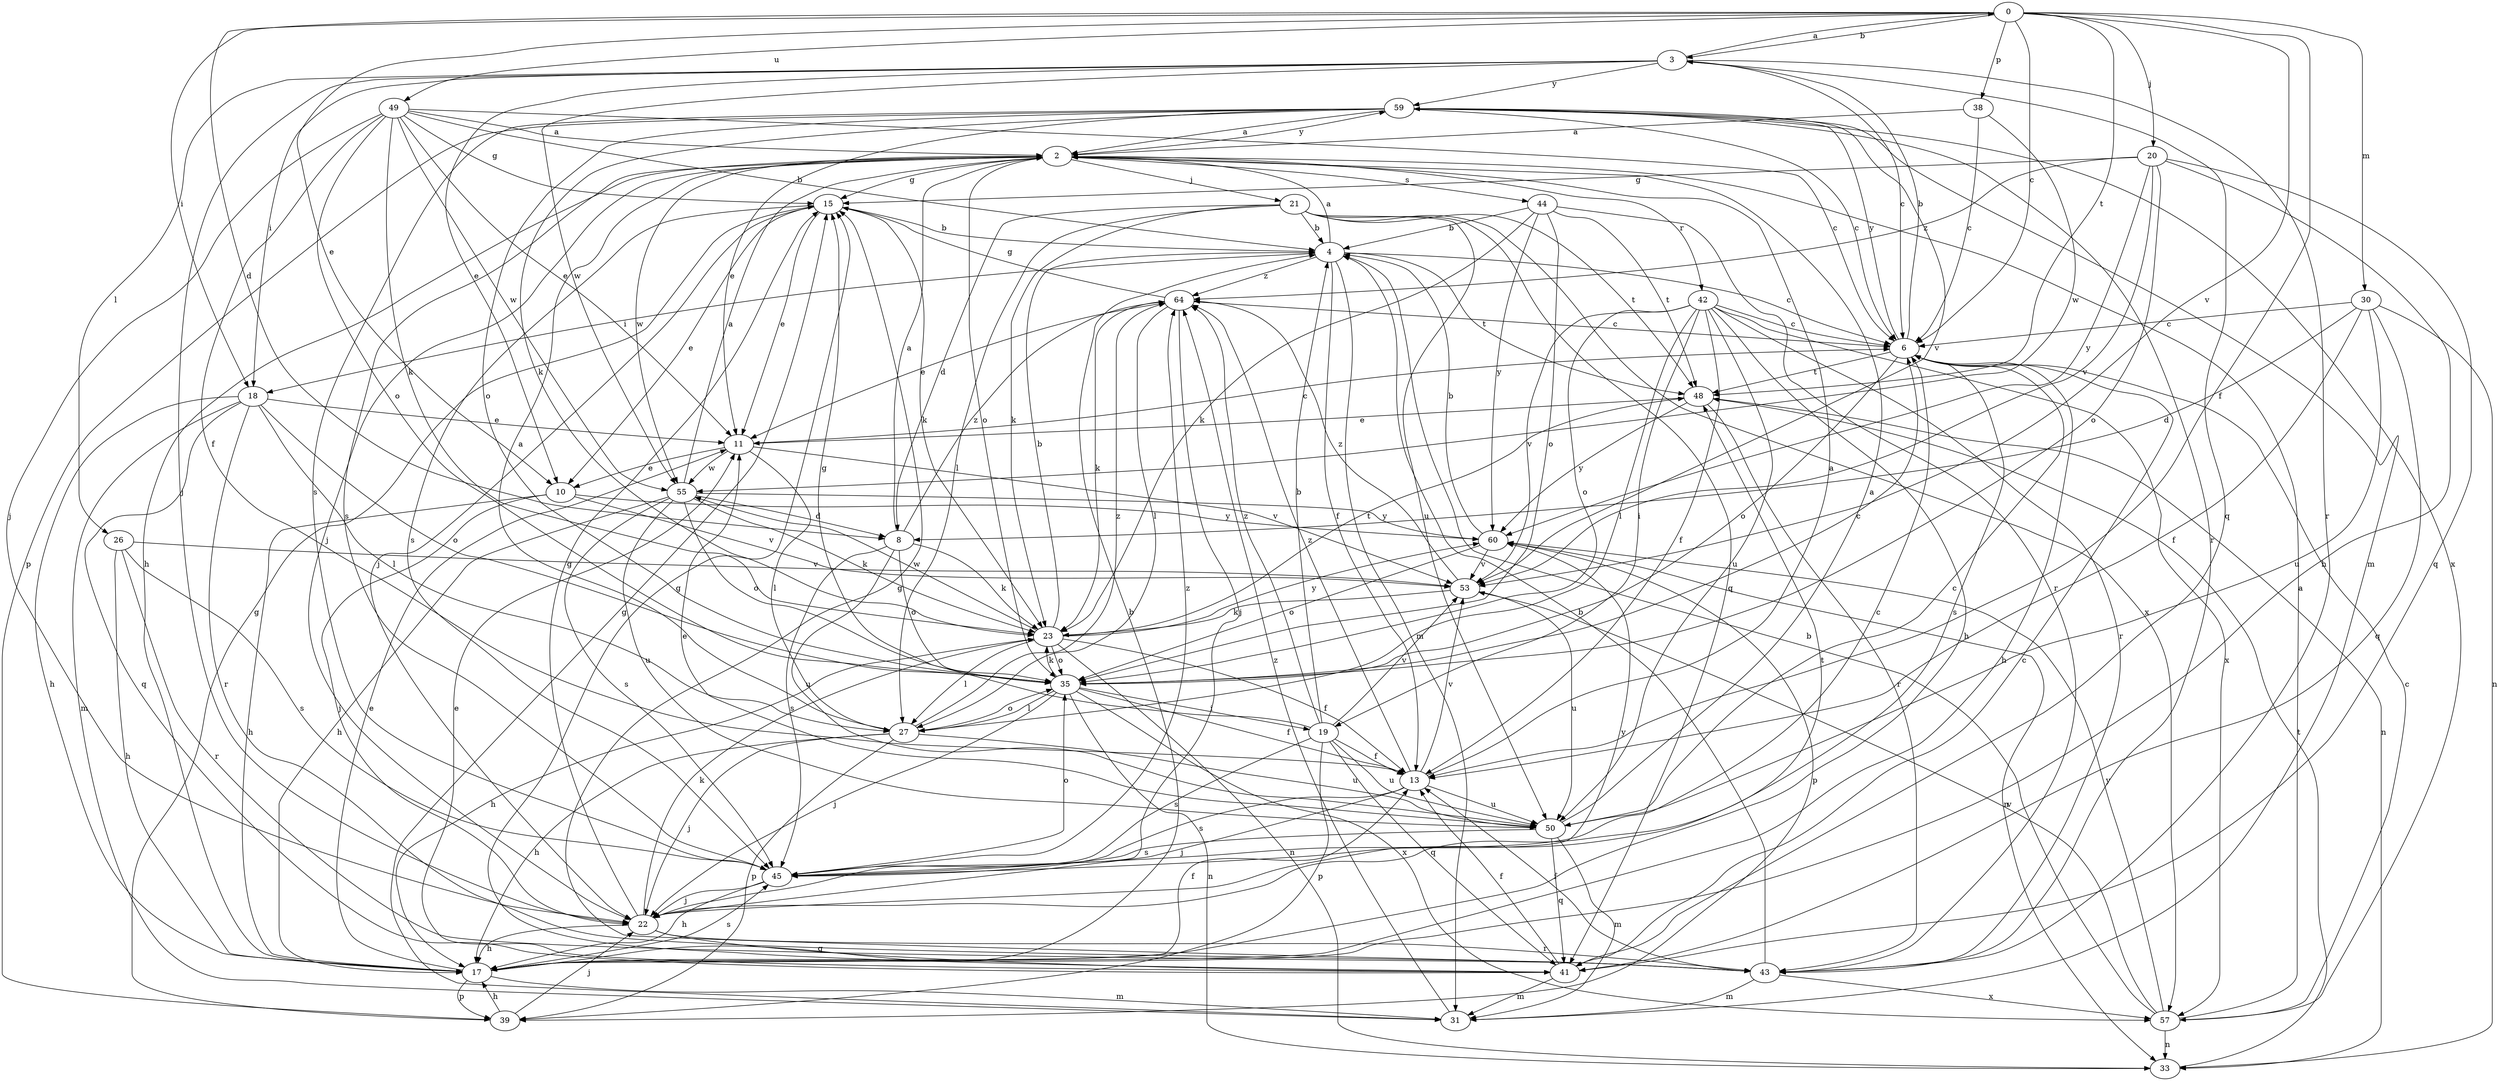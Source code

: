strict digraph  {
0;
2;
3;
4;
6;
8;
10;
11;
13;
15;
17;
18;
19;
20;
21;
22;
23;
26;
27;
30;
31;
33;
35;
38;
39;
41;
42;
43;
44;
45;
48;
49;
50;
53;
55;
57;
59;
60;
64;
0 -> 3  [label=b];
0 -> 6  [label=c];
0 -> 8  [label=d];
0 -> 10  [label=e];
0 -> 13  [label=f];
0 -> 18  [label=i];
0 -> 20  [label=j];
0 -> 30  [label=m];
0 -> 38  [label=p];
0 -> 48  [label=t];
0 -> 49  [label=u];
0 -> 53  [label=v];
2 -> 15  [label=g];
2 -> 17  [label=h];
2 -> 21  [label=j];
2 -> 22  [label=j];
2 -> 35  [label=o];
2 -> 42  [label=r];
2 -> 44  [label=s];
2 -> 45  [label=s];
2 -> 55  [label=w];
2 -> 59  [label=y];
3 -> 0  [label=a];
3 -> 6  [label=c];
3 -> 10  [label=e];
3 -> 18  [label=i];
3 -> 22  [label=j];
3 -> 26  [label=l];
3 -> 41  [label=q];
3 -> 43  [label=r];
3 -> 55  [label=w];
3 -> 59  [label=y];
4 -> 2  [label=a];
4 -> 6  [label=c];
4 -> 13  [label=f];
4 -> 18  [label=i];
4 -> 31  [label=m];
4 -> 48  [label=t];
4 -> 64  [label=z];
6 -> 3  [label=b];
6 -> 17  [label=h];
6 -> 35  [label=o];
6 -> 45  [label=s];
6 -> 48  [label=t];
6 -> 59  [label=y];
8 -> 2  [label=a];
8 -> 23  [label=k];
8 -> 35  [label=o];
8 -> 45  [label=s];
8 -> 50  [label=u];
8 -> 64  [label=z];
10 -> 17  [label=h];
10 -> 22  [label=j];
10 -> 53  [label=v];
10 -> 60  [label=y];
11 -> 6  [label=c];
11 -> 10  [label=e];
11 -> 27  [label=l];
11 -> 53  [label=v];
11 -> 55  [label=w];
13 -> 2  [label=a];
13 -> 22  [label=j];
13 -> 45  [label=s];
13 -> 50  [label=u];
13 -> 53  [label=v];
13 -> 64  [label=z];
15 -> 4  [label=b];
15 -> 10  [label=e];
15 -> 11  [label=e];
15 -> 22  [label=j];
15 -> 23  [label=k];
15 -> 45  [label=s];
17 -> 4  [label=b];
17 -> 11  [label=e];
17 -> 13  [label=f];
17 -> 31  [label=m];
17 -> 39  [label=p];
17 -> 45  [label=s];
18 -> 11  [label=e];
18 -> 17  [label=h];
18 -> 27  [label=l];
18 -> 31  [label=m];
18 -> 35  [label=o];
18 -> 41  [label=q];
18 -> 43  [label=r];
19 -> 4  [label=b];
19 -> 13  [label=f];
19 -> 15  [label=g];
19 -> 39  [label=p];
19 -> 41  [label=q];
19 -> 45  [label=s];
19 -> 50  [label=u];
19 -> 53  [label=v];
19 -> 64  [label=z];
20 -> 15  [label=g];
20 -> 17  [label=h];
20 -> 35  [label=o];
20 -> 41  [label=q];
20 -> 53  [label=v];
20 -> 60  [label=y];
20 -> 64  [label=z];
21 -> 4  [label=b];
21 -> 8  [label=d];
21 -> 23  [label=k];
21 -> 27  [label=l];
21 -> 41  [label=q];
21 -> 48  [label=t];
21 -> 50  [label=u];
21 -> 57  [label=x];
22 -> 15  [label=g];
22 -> 17  [label=h];
22 -> 23  [label=k];
22 -> 41  [label=q];
22 -> 43  [label=r];
22 -> 48  [label=t];
22 -> 60  [label=y];
23 -> 4  [label=b];
23 -> 13  [label=f];
23 -> 17  [label=h];
23 -> 27  [label=l];
23 -> 33  [label=n];
23 -> 35  [label=o];
23 -> 48  [label=t];
23 -> 55  [label=w];
23 -> 60  [label=y];
26 -> 17  [label=h];
26 -> 43  [label=r];
26 -> 45  [label=s];
26 -> 53  [label=v];
27 -> 2  [label=a];
27 -> 17  [label=h];
27 -> 22  [label=j];
27 -> 35  [label=o];
27 -> 39  [label=p];
27 -> 50  [label=u];
27 -> 64  [label=z];
30 -> 6  [label=c];
30 -> 8  [label=d];
30 -> 13  [label=f];
30 -> 33  [label=n];
30 -> 41  [label=q];
30 -> 50  [label=u];
31 -> 15  [label=g];
31 -> 64  [label=z];
33 -> 48  [label=t];
35 -> 6  [label=c];
35 -> 13  [label=f];
35 -> 19  [label=i];
35 -> 22  [label=j];
35 -> 23  [label=k];
35 -> 27  [label=l];
35 -> 33  [label=n];
35 -> 57  [label=x];
38 -> 2  [label=a];
38 -> 6  [label=c];
38 -> 55  [label=w];
39 -> 15  [label=g];
39 -> 17  [label=h];
39 -> 22  [label=j];
41 -> 6  [label=c];
41 -> 11  [label=e];
41 -> 13  [label=f];
41 -> 15  [label=g];
41 -> 31  [label=m];
42 -> 6  [label=c];
42 -> 13  [label=f];
42 -> 17  [label=h];
42 -> 19  [label=i];
42 -> 27  [label=l];
42 -> 35  [label=o];
42 -> 43  [label=r];
42 -> 50  [label=u];
42 -> 53  [label=v];
42 -> 57  [label=x];
43 -> 4  [label=b];
43 -> 13  [label=f];
43 -> 15  [label=g];
43 -> 31  [label=m];
43 -> 57  [label=x];
44 -> 4  [label=b];
44 -> 23  [label=k];
44 -> 35  [label=o];
44 -> 43  [label=r];
44 -> 48  [label=t];
44 -> 60  [label=y];
45 -> 6  [label=c];
45 -> 17  [label=h];
45 -> 22  [label=j];
45 -> 35  [label=o];
45 -> 64  [label=z];
48 -> 11  [label=e];
48 -> 33  [label=n];
48 -> 43  [label=r];
48 -> 60  [label=y];
49 -> 2  [label=a];
49 -> 4  [label=b];
49 -> 6  [label=c];
49 -> 11  [label=e];
49 -> 13  [label=f];
49 -> 15  [label=g];
49 -> 22  [label=j];
49 -> 23  [label=k];
49 -> 35  [label=o];
49 -> 55  [label=w];
50 -> 2  [label=a];
50 -> 6  [label=c];
50 -> 11  [label=e];
50 -> 31  [label=m];
50 -> 41  [label=q];
50 -> 45  [label=s];
53 -> 23  [label=k];
53 -> 50  [label=u];
53 -> 64  [label=z];
55 -> 2  [label=a];
55 -> 8  [label=d];
55 -> 17  [label=h];
55 -> 23  [label=k];
55 -> 35  [label=o];
55 -> 45  [label=s];
55 -> 50  [label=u];
55 -> 60  [label=y];
57 -> 2  [label=a];
57 -> 4  [label=b];
57 -> 6  [label=c];
57 -> 33  [label=n];
57 -> 53  [label=v];
57 -> 60  [label=y];
59 -> 2  [label=a];
59 -> 6  [label=c];
59 -> 11  [label=e];
59 -> 23  [label=k];
59 -> 31  [label=m];
59 -> 35  [label=o];
59 -> 39  [label=p];
59 -> 43  [label=r];
59 -> 45  [label=s];
59 -> 53  [label=v];
59 -> 57  [label=x];
60 -> 4  [label=b];
60 -> 33  [label=n];
60 -> 35  [label=o];
60 -> 39  [label=p];
60 -> 53  [label=v];
64 -> 6  [label=c];
64 -> 11  [label=e];
64 -> 15  [label=g];
64 -> 22  [label=j];
64 -> 23  [label=k];
64 -> 27  [label=l];
}
